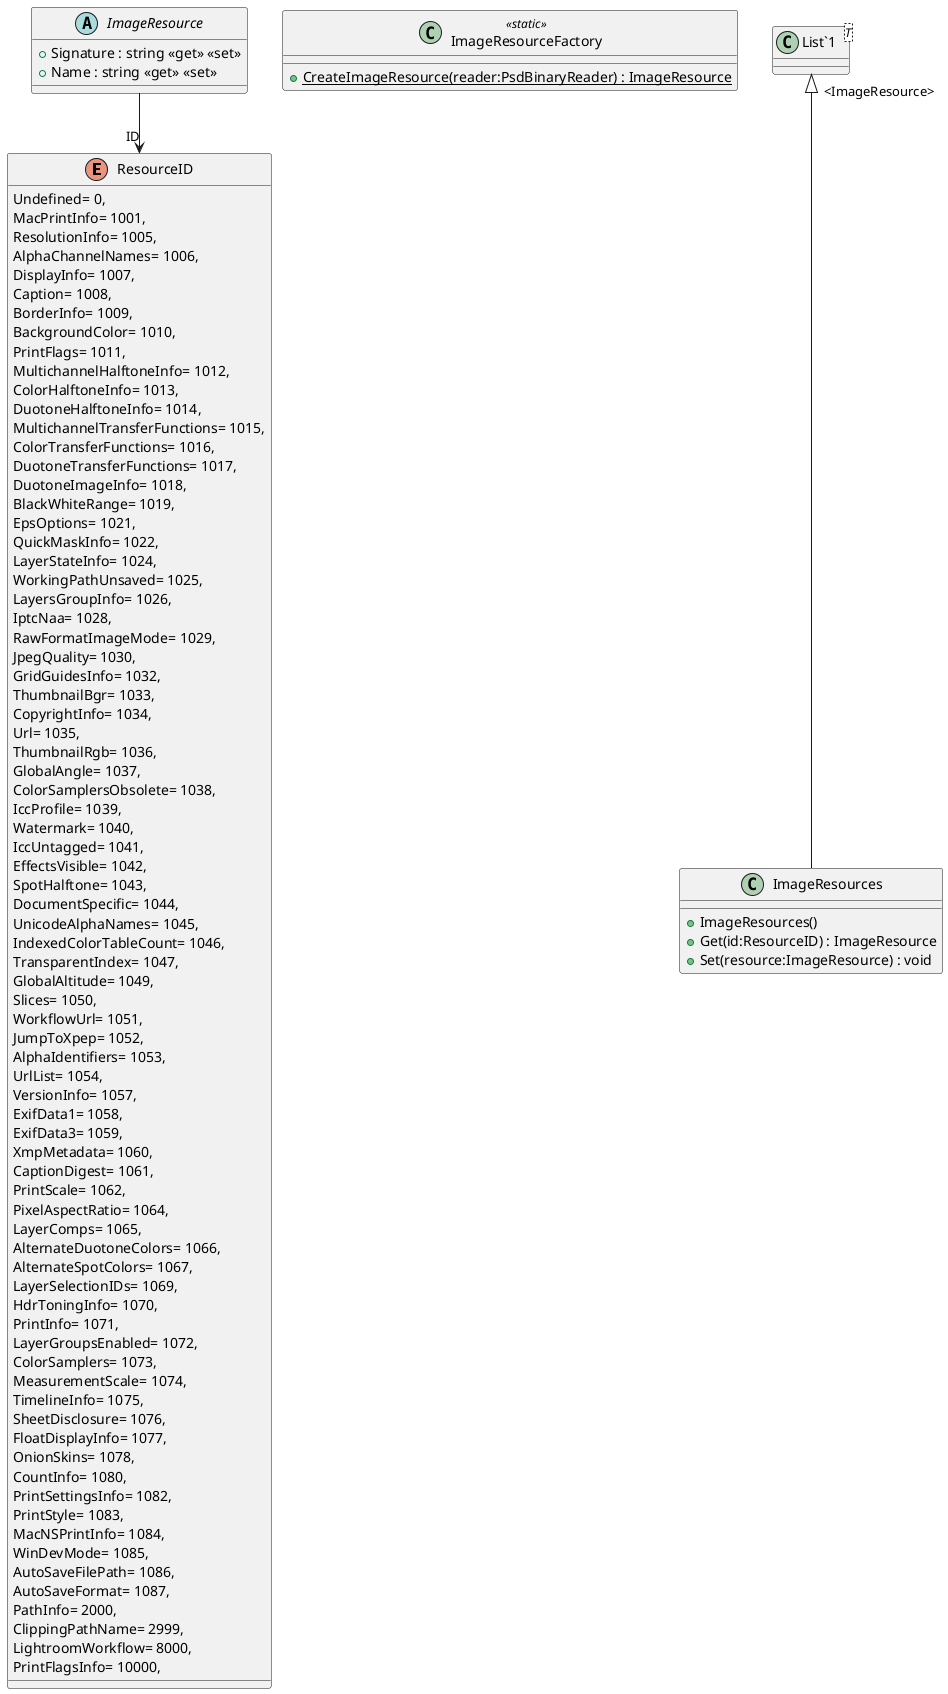 @startuml
enum ResourceID {
    Undefined= 0,
    MacPrintInfo= 1001,
    ResolutionInfo= 1005,
    AlphaChannelNames= 1006,
    DisplayInfo= 1007,
    Caption= 1008,
    BorderInfo= 1009,
    BackgroundColor= 1010,
    PrintFlags= 1011,
    MultichannelHalftoneInfo= 1012,
    ColorHalftoneInfo= 1013,
    DuotoneHalftoneInfo= 1014,
    MultichannelTransferFunctions= 1015,
    ColorTransferFunctions= 1016,
    DuotoneTransferFunctions= 1017,
    DuotoneImageInfo= 1018,
    BlackWhiteRange= 1019,
    EpsOptions= 1021,
    QuickMaskInfo= 1022,
    LayerStateInfo= 1024,
    WorkingPathUnsaved= 1025,
    LayersGroupInfo= 1026,
    IptcNaa= 1028,
    RawFormatImageMode= 1029,
    JpegQuality= 1030,
    GridGuidesInfo= 1032,
    ThumbnailBgr= 1033,
    CopyrightInfo= 1034,
    Url= 1035,
    ThumbnailRgb= 1036,
    GlobalAngle= 1037,
    ColorSamplersObsolete= 1038,
    IccProfile= 1039,
    Watermark= 1040,
    IccUntagged= 1041,
    EffectsVisible= 1042,
    SpotHalftone= 1043,
    DocumentSpecific= 1044,
    UnicodeAlphaNames= 1045,
    IndexedColorTableCount= 1046,
    TransparentIndex= 1047,
    GlobalAltitude= 1049,
    Slices= 1050,
    WorkflowUrl= 1051,
    JumpToXpep= 1052,
    AlphaIdentifiers= 1053,
    UrlList= 1054,
    VersionInfo= 1057,
    ExifData1= 1058,
    ExifData3= 1059,
    XmpMetadata= 1060,
    CaptionDigest= 1061,
    PrintScale= 1062,
    PixelAspectRatio= 1064,
    LayerComps= 1065,
    AlternateDuotoneColors= 1066,
    AlternateSpotColors= 1067,
    LayerSelectionIDs= 1069,
    HdrToningInfo= 1070,
    PrintInfo= 1071,
    LayerGroupsEnabled= 1072,
    ColorSamplers= 1073,
    MeasurementScale= 1074,
    TimelineInfo= 1075,
    SheetDisclosure= 1076,
    FloatDisplayInfo= 1077,
    OnionSkins= 1078,
    CountInfo= 1080,
    PrintSettingsInfo= 1082,
    PrintStyle= 1083,
    MacNSPrintInfo= 1084,
    WinDevMode= 1085,
    AutoSaveFilePath= 1086,
    AutoSaveFormat= 1087,
    PathInfo= 2000,
    ClippingPathName= 2999,
    LightroomWorkflow= 8000,
    PrintFlagsInfo= 10000,
}
abstract class ImageResource {
    + Signature : string <<get>> <<set>>
    + Name : string <<get>> <<set>>
}
class ImageResourceFactory <<static>> {
    + {static} CreateImageResource(reader:PsdBinaryReader) : ImageResource
}
class ImageResources {
    + ImageResources()
    + Get(id:ResourceID) : ImageResource
    + Set(resource:ImageResource) : void
}
class "List`1"<T> {
}
ImageResource --> "ID" ResourceID
"List`1" "<ImageResource>" <|-- ImageResources
@enduml
